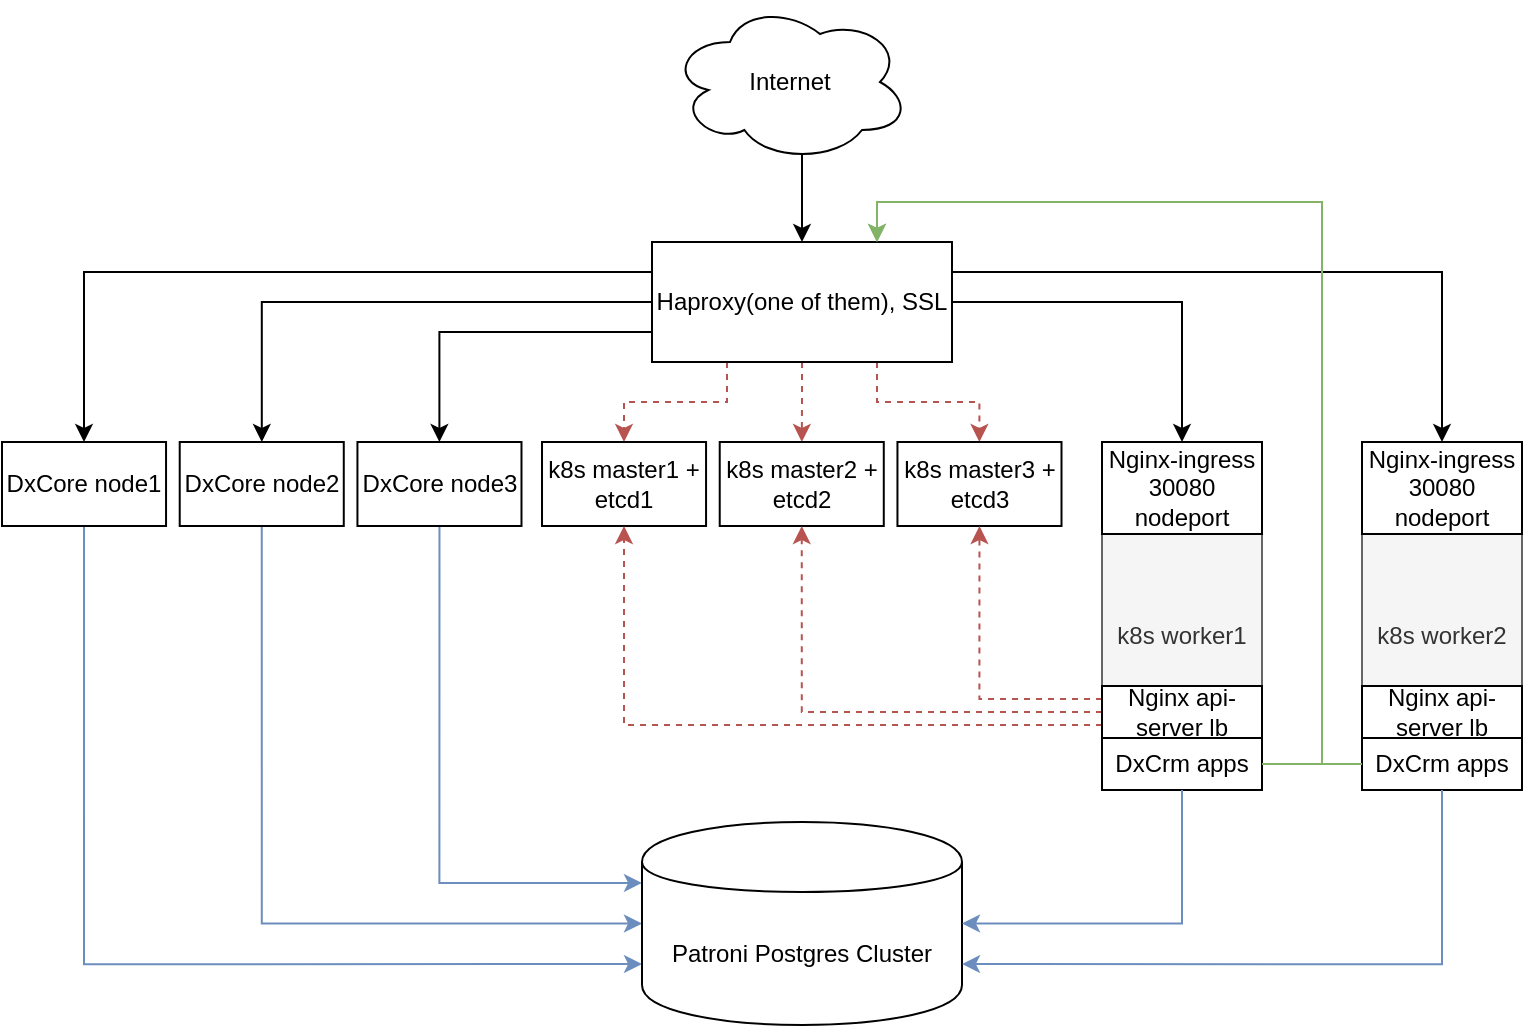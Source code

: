 <mxfile version="13.1.3" type="github"><diagram id="gpXZQzjekGS3WH-AGaMR" name="Page-1"><mxGraphModel dx="1251" dy="706" grid="1" gridSize="10" guides="1" tooltips="1" connect="1" arrows="1" fold="1" page="1" pageScale="1" pageWidth="827" pageHeight="1169" math="0" shadow="0"><root><mxCell id="0"/><mxCell id="1" parent="0"/><mxCell id="9lm15JStF0xUO2hvtiot-32" style="edgeStyle=orthogonalEdgeStyle;rounded=0;orthogonalLoop=1;jettySize=auto;html=1;exitX=0.55;exitY=0.95;exitDx=0;exitDy=0;exitPerimeter=0;" edge="1" parent="1" source="9lm15JStF0xUO2hvtiot-10" target="9lm15JStF0xUO2hvtiot-11"><mxGeometry relative="1" as="geometry"/></mxCell><mxCell id="9lm15JStF0xUO2hvtiot-10" value="Internet" style="ellipse;shape=cloud;whiteSpace=wrap;html=1;" vertex="1" parent="1"><mxGeometry x="354" y="30" width="120" height="80" as="geometry"/></mxCell><mxCell id="9lm15JStF0xUO2hvtiot-24" style="edgeStyle=orthogonalEdgeStyle;rounded=0;orthogonalLoop=1;jettySize=auto;html=1;exitX=1;exitY=0.5;exitDx=0;exitDy=0;" edge="1" parent="1" source="9lm15JStF0xUO2hvtiot-11" target="9lm15JStF0xUO2hvtiot-13"><mxGeometry relative="1" as="geometry"/></mxCell><mxCell id="9lm15JStF0xUO2hvtiot-31" style="edgeStyle=orthogonalEdgeStyle;rounded=0;orthogonalLoop=1;jettySize=auto;html=1;exitX=1;exitY=0.25;exitDx=0;exitDy=0;" edge="1" parent="1" source="9lm15JStF0xUO2hvtiot-11" target="9lm15JStF0xUO2hvtiot-27"><mxGeometry relative="1" as="geometry"/></mxCell><mxCell id="9lm15JStF0xUO2hvtiot-33" style="edgeStyle=orthogonalEdgeStyle;rounded=0;orthogonalLoop=1;jettySize=auto;html=1;exitX=0;exitY=0.25;exitDx=0;exitDy=0;" edge="1" parent="1" source="9lm15JStF0xUO2hvtiot-11" target="9lm15JStF0xUO2hvtiot-1"><mxGeometry relative="1" as="geometry"/></mxCell><mxCell id="9lm15JStF0xUO2hvtiot-34" style="edgeStyle=orthogonalEdgeStyle;rounded=0;orthogonalLoop=1;jettySize=auto;html=1;exitX=0;exitY=0.5;exitDx=0;exitDy=0;" edge="1" parent="1" source="9lm15JStF0xUO2hvtiot-11" target="9lm15JStF0xUO2hvtiot-2"><mxGeometry relative="1" as="geometry"/></mxCell><mxCell id="9lm15JStF0xUO2hvtiot-35" style="edgeStyle=orthogonalEdgeStyle;rounded=0;orthogonalLoop=1;jettySize=auto;html=1;exitX=0;exitY=0.75;exitDx=0;exitDy=0;" edge="1" parent="1" source="9lm15JStF0xUO2hvtiot-11" target="9lm15JStF0xUO2hvtiot-3"><mxGeometry relative="1" as="geometry"/></mxCell><mxCell id="9lm15JStF0xUO2hvtiot-38" style="edgeStyle=orthogonalEdgeStyle;rounded=0;orthogonalLoop=1;jettySize=auto;html=1;exitX=0.25;exitY=1;exitDx=0;exitDy=0;fillColor=#f8cecc;strokeColor=#b85450;dashed=1;" edge="1" parent="1" source="9lm15JStF0xUO2hvtiot-11" target="9lm15JStF0xUO2hvtiot-4"><mxGeometry relative="1" as="geometry"/></mxCell><mxCell id="9lm15JStF0xUO2hvtiot-39" style="edgeStyle=orthogonalEdgeStyle;rounded=0;orthogonalLoop=1;jettySize=auto;html=1;exitX=0.5;exitY=1;exitDx=0;exitDy=0;fillColor=#f8cecc;strokeColor=#b85450;dashed=1;" edge="1" parent="1" source="9lm15JStF0xUO2hvtiot-11" target="9lm15JStF0xUO2hvtiot-5"><mxGeometry relative="1" as="geometry"/></mxCell><mxCell id="9lm15JStF0xUO2hvtiot-40" style="edgeStyle=orthogonalEdgeStyle;rounded=0;orthogonalLoop=1;jettySize=auto;html=1;exitX=0.75;exitY=1;exitDx=0;exitDy=0;fillColor=#f8cecc;strokeColor=#b85450;dashed=1;" edge="1" parent="1" source="9lm15JStF0xUO2hvtiot-11" target="9lm15JStF0xUO2hvtiot-6"><mxGeometry relative="1" as="geometry"/></mxCell><mxCell id="9lm15JStF0xUO2hvtiot-11" value="Haproxy(one of them), SSL" style="rounded=0;whiteSpace=wrap;html=1;" vertex="1" parent="1"><mxGeometry x="345" y="150" width="150" height="60" as="geometry"/></mxCell><mxCell id="9lm15JStF0xUO2hvtiot-47" style="edgeStyle=orthogonalEdgeStyle;rounded=0;orthogonalLoop=1;jettySize=auto;html=1;exitX=0.5;exitY=1;exitDx=0;exitDy=0;entryX=0;entryY=0.7;entryDx=0;entryDy=0;fillColor=#dae8fc;strokeColor=#6c8ebf;" edge="1" parent="1" source="9lm15JStF0xUO2hvtiot-1" target="9lm15JStF0xUO2hvtiot-9"><mxGeometry relative="1" as="geometry"/></mxCell><mxCell id="9lm15JStF0xUO2hvtiot-1" value="DxCore node1" style="rounded=0;whiteSpace=wrap;html=1;" vertex="1" parent="1"><mxGeometry x="20" y="250" width="82.025" height="42" as="geometry"/></mxCell><mxCell id="9lm15JStF0xUO2hvtiot-46" style="edgeStyle=orthogonalEdgeStyle;rounded=0;orthogonalLoop=1;jettySize=auto;html=1;exitX=0.5;exitY=1;exitDx=0;exitDy=0;entryX=0;entryY=0.5;entryDx=0;entryDy=0;fillColor=#dae8fc;strokeColor=#6c8ebf;" edge="1" parent="1" source="9lm15JStF0xUO2hvtiot-2" target="9lm15JStF0xUO2hvtiot-9"><mxGeometry relative="1" as="geometry"/></mxCell><mxCell id="9lm15JStF0xUO2hvtiot-2" value="DxCore node2" style="rounded=0;whiteSpace=wrap;html=1;" vertex="1" parent="1"><mxGeometry x="108.861" y="250" width="82.025" height="42" as="geometry"/></mxCell><mxCell id="9lm15JStF0xUO2hvtiot-45" style="edgeStyle=orthogonalEdgeStyle;rounded=0;orthogonalLoop=1;jettySize=auto;html=1;exitX=0.5;exitY=1;exitDx=0;exitDy=0;entryX=0;entryY=0.3;entryDx=0;entryDy=0;fillColor=#dae8fc;strokeColor=#6c8ebf;" edge="1" parent="1" source="9lm15JStF0xUO2hvtiot-3" target="9lm15JStF0xUO2hvtiot-9"><mxGeometry relative="1" as="geometry"/></mxCell><mxCell id="9lm15JStF0xUO2hvtiot-3" value="DxCore node3" style="rounded=0;whiteSpace=wrap;html=1;" vertex="1" parent="1"><mxGeometry x="197.722" y="250" width="82.025" height="42" as="geometry"/></mxCell><mxCell id="9lm15JStF0xUO2hvtiot-4" value="k8s master1 + etcd1" style="rounded=0;whiteSpace=wrap;html=1;" vertex="1" parent="1"><mxGeometry x="290.003" y="250" width="82.025" height="42" as="geometry"/></mxCell><mxCell id="9lm15JStF0xUO2hvtiot-5" value="k8s master2 + etcd2" style="rounded=0;whiteSpace=wrap;html=1;" vertex="1" parent="1"><mxGeometry x="378.864" y="250" width="82.025" height="42" as="geometry"/></mxCell><mxCell id="9lm15JStF0xUO2hvtiot-6" value="k8s master3 + etcd3" style="rounded=0;whiteSpace=wrap;html=1;" vertex="1" parent="1"><mxGeometry x="467.725" y="250" width="82.025" height="42" as="geometry"/></mxCell><mxCell id="9lm15JStF0xUO2hvtiot-9" value="Patroni Postgres Cluster" style="shape=cylinder;whiteSpace=wrap;html=1;boundedLbl=1;backgroundOutline=1;" vertex="1" parent="1"><mxGeometry x="340" y="440" width="160" height="101.5" as="geometry"/></mxCell><mxCell id="9lm15JStF0xUO2hvtiot-18" style="edgeStyle=orthogonalEdgeStyle;rounded=0;orthogonalLoop=1;jettySize=auto;html=1;exitX=0;exitY=0.25;exitDx=0;exitDy=0;entryX=0.5;entryY=1;entryDx=0;entryDy=0;fillColor=#f8cecc;strokeColor=#b85450;dashed=1;" edge="1" parent="1" source="9lm15JStF0xUO2hvtiot-17" target="9lm15JStF0xUO2hvtiot-6"><mxGeometry relative="1" as="geometry"/></mxCell><mxCell id="9lm15JStF0xUO2hvtiot-21" style="edgeStyle=orthogonalEdgeStyle;rounded=0;orthogonalLoop=1;jettySize=auto;html=1;exitX=0;exitY=0.5;exitDx=0;exitDy=0;entryX=0.5;entryY=1;entryDx=0;entryDy=0;fillColor=#f8cecc;strokeColor=#b85450;dashed=1;" edge="1" parent="1" source="9lm15JStF0xUO2hvtiot-17" target="9lm15JStF0xUO2hvtiot-5"><mxGeometry relative="1" as="geometry"/></mxCell><mxCell id="9lm15JStF0xUO2hvtiot-22" style="edgeStyle=orthogonalEdgeStyle;rounded=0;orthogonalLoop=1;jettySize=auto;html=1;exitX=0;exitY=0.75;exitDx=0;exitDy=0;fillColor=#f8cecc;strokeColor=#b85450;dashed=1;" edge="1" parent="1" source="9lm15JStF0xUO2hvtiot-17" target="9lm15JStF0xUO2hvtiot-4"><mxGeometry relative="1" as="geometry"/></mxCell><mxCell id="9lm15JStF0xUO2hvtiot-23" value="" style="group" vertex="1" connectable="0" parent="1"><mxGeometry x="570" y="250" width="80" height="174" as="geometry"/></mxCell><mxCell id="9lm15JStF0xUO2hvtiot-7" value="k8s worker1" style="rounded=0;whiteSpace=wrap;html=1;fillColor=#f5f5f5;strokeColor=#666666;fontColor=#333333;" vertex="1" parent="9lm15JStF0xUO2hvtiot-23"><mxGeometry y="20" width="80" height="154" as="geometry"/></mxCell><mxCell id="9lm15JStF0xUO2hvtiot-13" value="Nginx-ingress 30080 nodeport" style="rounded=0;whiteSpace=wrap;html=1;" vertex="1" parent="9lm15JStF0xUO2hvtiot-23"><mxGeometry width="80" height="46" as="geometry"/></mxCell><mxCell id="9lm15JStF0xUO2hvtiot-15" value="DxCrm apps" style="rounded=0;whiteSpace=wrap;html=1;" vertex="1" parent="9lm15JStF0xUO2hvtiot-23"><mxGeometry y="148" width="80" height="26" as="geometry"/></mxCell><mxCell id="9lm15JStF0xUO2hvtiot-17" value="Nginx api-server lb" style="rounded=0;whiteSpace=wrap;html=1;" vertex="1" parent="9lm15JStF0xUO2hvtiot-23"><mxGeometry y="122" width="80" height="26" as="geometry"/></mxCell><mxCell id="9lm15JStF0xUO2hvtiot-25" value="" style="group" vertex="1" connectable="0" parent="1"><mxGeometry x="700" y="250" width="80" height="174" as="geometry"/></mxCell><mxCell id="9lm15JStF0xUO2hvtiot-26" value="k8s worker2" style="rounded=0;whiteSpace=wrap;html=1;fillColor=#f5f5f5;strokeColor=#666666;fontColor=#333333;" vertex="1" parent="9lm15JStF0xUO2hvtiot-25"><mxGeometry y="20" width="80" height="154" as="geometry"/></mxCell><mxCell id="9lm15JStF0xUO2hvtiot-27" value="Nginx-ingress 30080 nodeport" style="rounded=0;whiteSpace=wrap;html=1;" vertex="1" parent="9lm15JStF0xUO2hvtiot-25"><mxGeometry width="80" height="46" as="geometry"/></mxCell><mxCell id="9lm15JStF0xUO2hvtiot-28" value="DxCrm apps" style="rounded=0;whiteSpace=wrap;html=1;" vertex="1" parent="9lm15JStF0xUO2hvtiot-25"><mxGeometry y="148" width="80" height="26" as="geometry"/></mxCell><mxCell id="9lm15JStF0xUO2hvtiot-29" value="Nginx api-server lb" style="rounded=0;whiteSpace=wrap;html=1;" vertex="1" parent="9lm15JStF0xUO2hvtiot-25"><mxGeometry y="122" width="80" height="26" as="geometry"/></mxCell><mxCell id="9lm15JStF0xUO2hvtiot-43" style="edgeStyle=orthogonalEdgeStyle;rounded=0;orthogonalLoop=1;jettySize=auto;html=1;exitX=0.5;exitY=1;exitDx=0;exitDy=0;entryX=1;entryY=0.7;entryDx=0;entryDy=0;fillColor=#dae8fc;strokeColor=#6c8ebf;" edge="1" parent="1" source="9lm15JStF0xUO2hvtiot-28" target="9lm15JStF0xUO2hvtiot-9"><mxGeometry relative="1" as="geometry"/></mxCell><mxCell id="9lm15JStF0xUO2hvtiot-44" style="edgeStyle=orthogonalEdgeStyle;rounded=0;orthogonalLoop=1;jettySize=auto;html=1;exitX=0.5;exitY=1;exitDx=0;exitDy=0;entryX=1;entryY=0.5;entryDx=0;entryDy=0;fillColor=#dae8fc;strokeColor=#6c8ebf;" edge="1" parent="1" source="9lm15JStF0xUO2hvtiot-15" target="9lm15JStF0xUO2hvtiot-9"><mxGeometry relative="1" as="geometry"/></mxCell><mxCell id="9lm15JStF0xUO2hvtiot-48" style="edgeStyle=orthogonalEdgeStyle;rounded=0;orthogonalLoop=1;jettySize=auto;html=1;exitX=1;exitY=0.5;exitDx=0;exitDy=0;entryX=0.75;entryY=0;entryDx=0;entryDy=0;fillColor=#d5e8d4;strokeColor=#82b366;" edge="1" parent="1" source="9lm15JStF0xUO2hvtiot-15" target="9lm15JStF0xUO2hvtiot-11"><mxGeometry relative="1" as="geometry"><Array as="points"><mxPoint x="680" y="411"/><mxPoint x="680" y="130"/><mxPoint x="458" y="130"/></Array></mxGeometry></mxCell><mxCell id="9lm15JStF0xUO2hvtiot-50" style="edgeStyle=orthogonalEdgeStyle;rounded=0;orthogonalLoop=1;jettySize=auto;html=1;exitX=0;exitY=0.5;exitDx=0;exitDy=0;entryX=0.75;entryY=0;entryDx=0;entryDy=0;fillColor=#d5e8d4;strokeColor=#82b366;" edge="1" parent="1" source="9lm15JStF0xUO2hvtiot-28" target="9lm15JStF0xUO2hvtiot-11"><mxGeometry relative="1" as="geometry"><Array as="points"><mxPoint x="680" y="411"/><mxPoint x="680" y="130"/><mxPoint x="458" y="130"/></Array></mxGeometry></mxCell></root></mxGraphModel></diagram></mxfile>